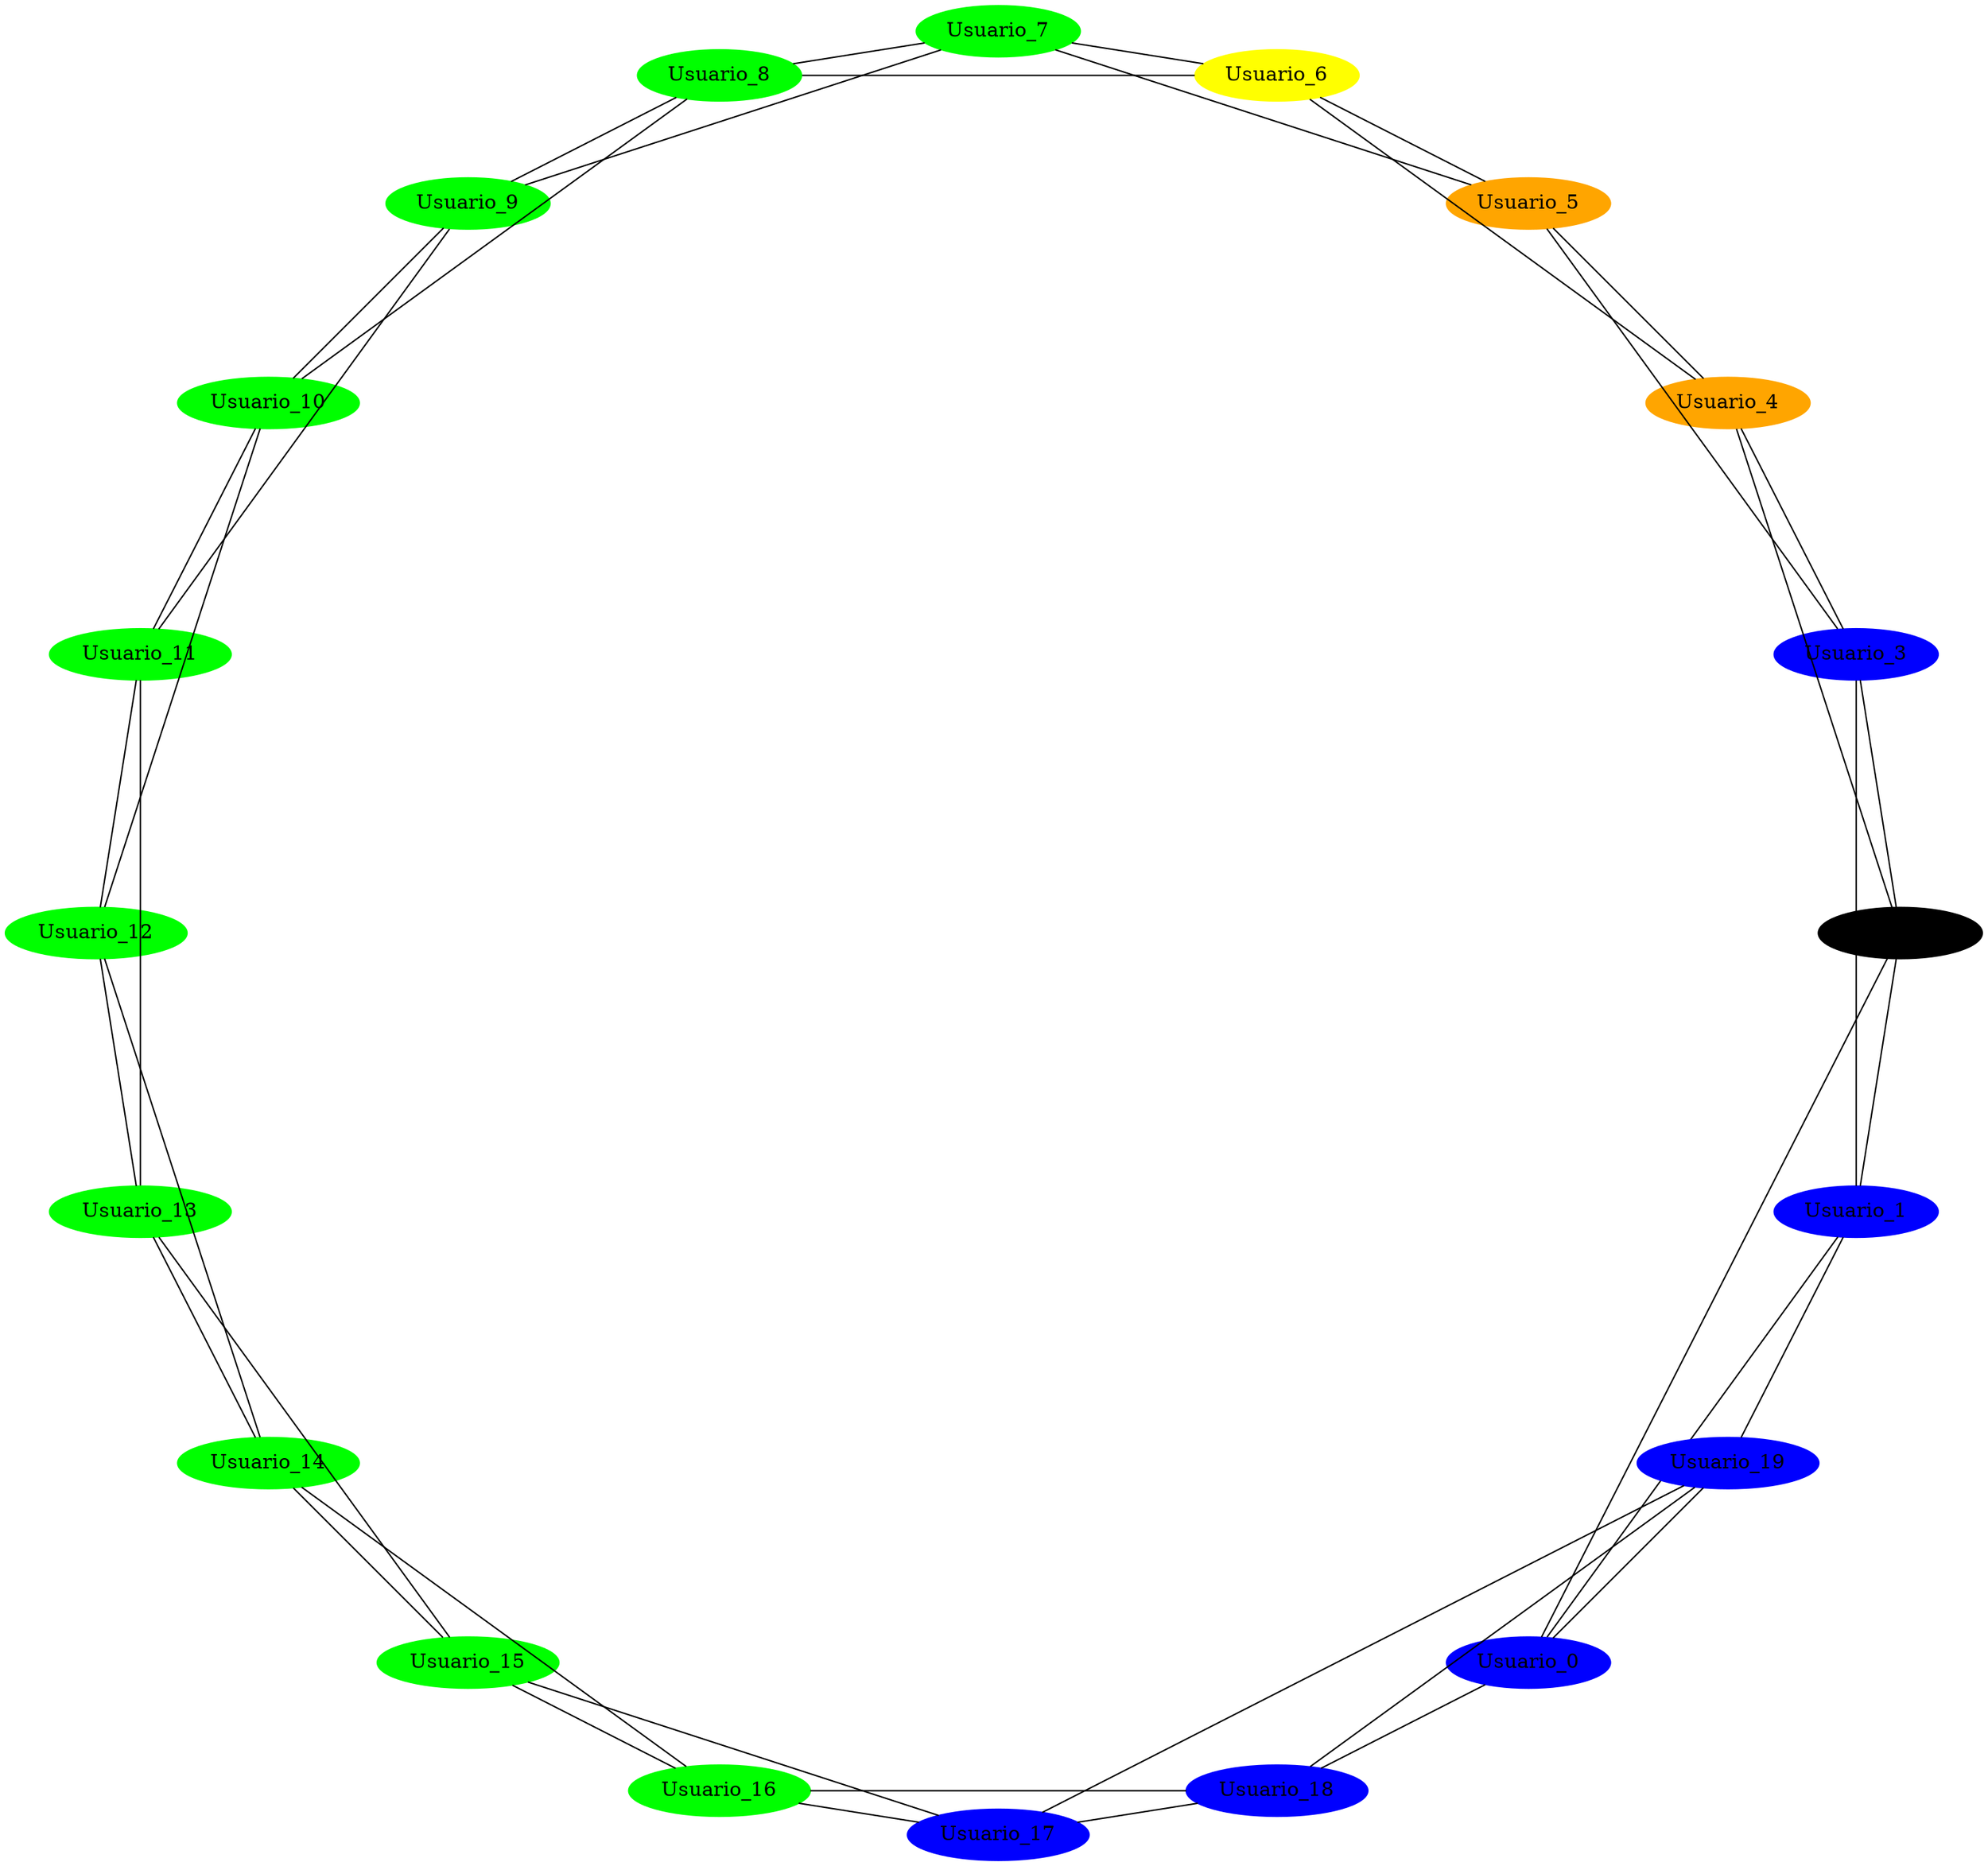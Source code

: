 graph Epidemia {
    layout=circo;
    node [style=filled];
    0 [label="Usuario_0" color=blue];
    1 [label="Usuario_1" color=blue];
    2 [label="Usuario_2" color=black];
    3 [label="Usuario_3" color=blue];
    4 [label="Usuario_4" color=orange];
    5 [label="Usuario_5" color=orange];
    6 [label="Usuario_6" color=yellow];
    7 [label="Usuario_7" color=green];
    8 [label="Usuario_8" color=green];
    9 [label="Usuario_9" color=green];
    10 [label="Usuario_10" color=green];
    11 [label="Usuario_11" color=green];
    12 [label="Usuario_12" color=green];
    13 [label="Usuario_13" color=green];
    14 [label="Usuario_14" color=green];
    15 [label="Usuario_15" color=green];
    16 [label="Usuario_16" color=green];
    17 [label="Usuario_17" color=blue];
    18 [label="Usuario_18" color=blue];
    19 [label="Usuario_19" color=blue];
    0 -- 1;
    0 -- 2;
    0 -- 18;
    0 -- 19;
    1 -- 2;
    1 -- 3;
    1 -- 19;
    2 -- 3;
    2 -- 4;
    3 -- 4;
    3 -- 5;
    4 -- 5;
    4 -- 6;
    5 -- 6;
    5 -- 7;
    6 -- 7;
    6 -- 8;
    7 -- 8;
    7 -- 9;
    8 -- 9;
    8 -- 10;
    9 -- 10;
    9 -- 11;
    10 -- 11;
    10 -- 12;
    11 -- 12;
    11 -- 13;
    12 -- 13;
    12 -- 14;
    13 -- 14;
    13 -- 15;
    14 -- 15;
    14 -- 16;
    15 -- 16;
    15 -- 17;
    16 -- 17;
    16 -- 18;
    17 -- 18;
    17 -- 19;
    18 -- 19;
}
